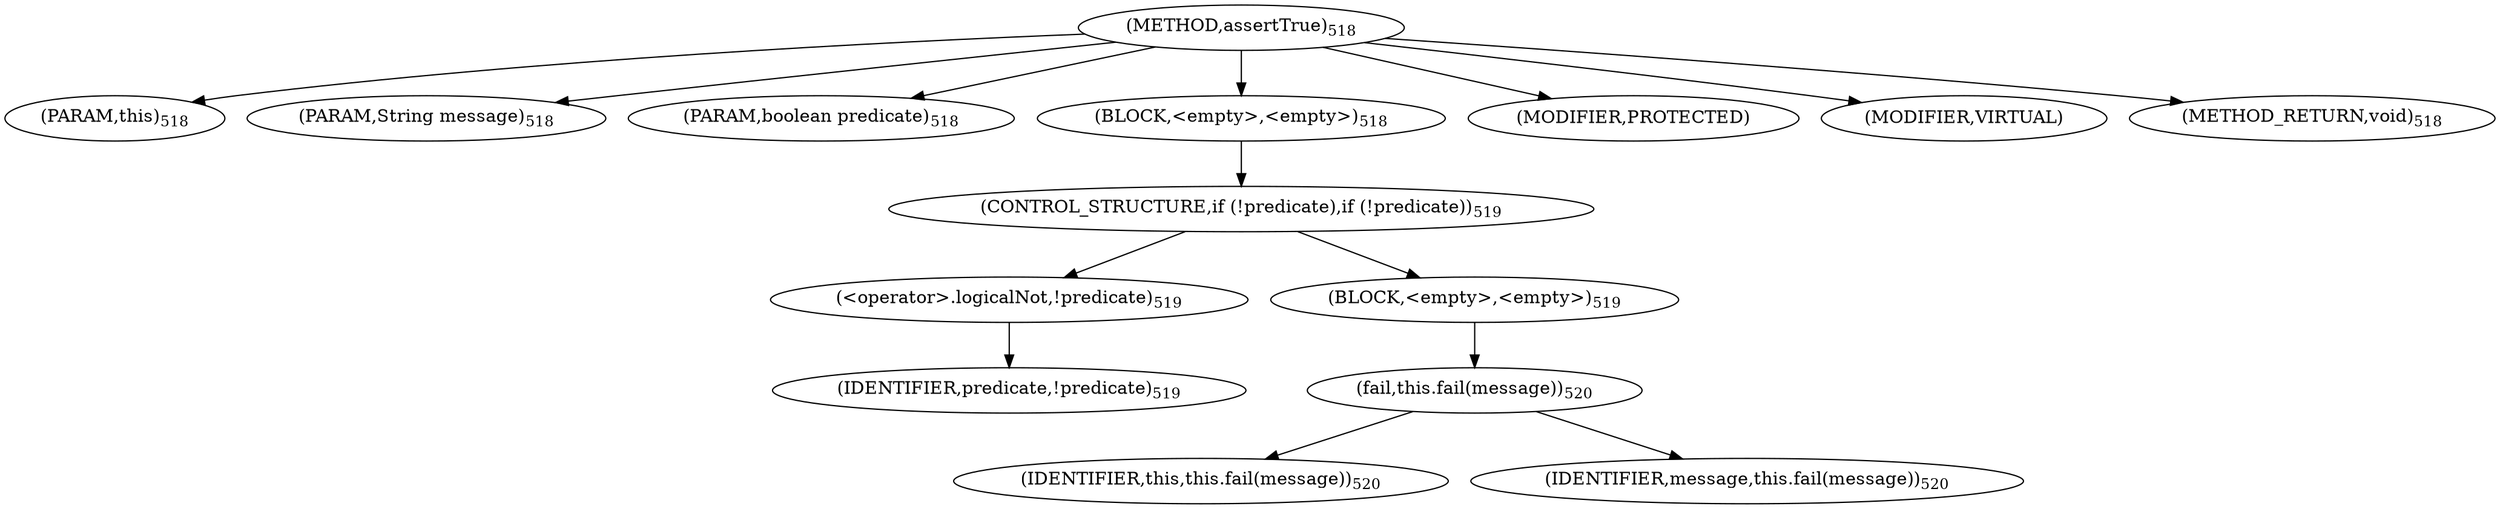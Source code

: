 digraph "assertTrue" {  
"1411" [label = <(METHOD,assertTrue)<SUB>518</SUB>> ]
"86" [label = <(PARAM,this)<SUB>518</SUB>> ]
"1412" [label = <(PARAM,String message)<SUB>518</SUB>> ]
"1413" [label = <(PARAM,boolean predicate)<SUB>518</SUB>> ]
"1414" [label = <(BLOCK,&lt;empty&gt;,&lt;empty&gt;)<SUB>518</SUB>> ]
"1415" [label = <(CONTROL_STRUCTURE,if (!predicate),if (!predicate))<SUB>519</SUB>> ]
"1416" [label = <(&lt;operator&gt;.logicalNot,!predicate)<SUB>519</SUB>> ]
"1417" [label = <(IDENTIFIER,predicate,!predicate)<SUB>519</SUB>> ]
"1418" [label = <(BLOCK,&lt;empty&gt;,&lt;empty&gt;)<SUB>519</SUB>> ]
"1419" [label = <(fail,this.fail(message))<SUB>520</SUB>> ]
"85" [label = <(IDENTIFIER,this,this.fail(message))<SUB>520</SUB>> ]
"1420" [label = <(IDENTIFIER,message,this.fail(message))<SUB>520</SUB>> ]
"1421" [label = <(MODIFIER,PROTECTED)> ]
"1422" [label = <(MODIFIER,VIRTUAL)> ]
"1423" [label = <(METHOD_RETURN,void)<SUB>518</SUB>> ]
  "1411" -> "86" 
  "1411" -> "1412" 
  "1411" -> "1413" 
  "1411" -> "1414" 
  "1411" -> "1421" 
  "1411" -> "1422" 
  "1411" -> "1423" 
  "1414" -> "1415" 
  "1415" -> "1416" 
  "1415" -> "1418" 
  "1416" -> "1417" 
  "1418" -> "1419" 
  "1419" -> "85" 
  "1419" -> "1420" 
}
